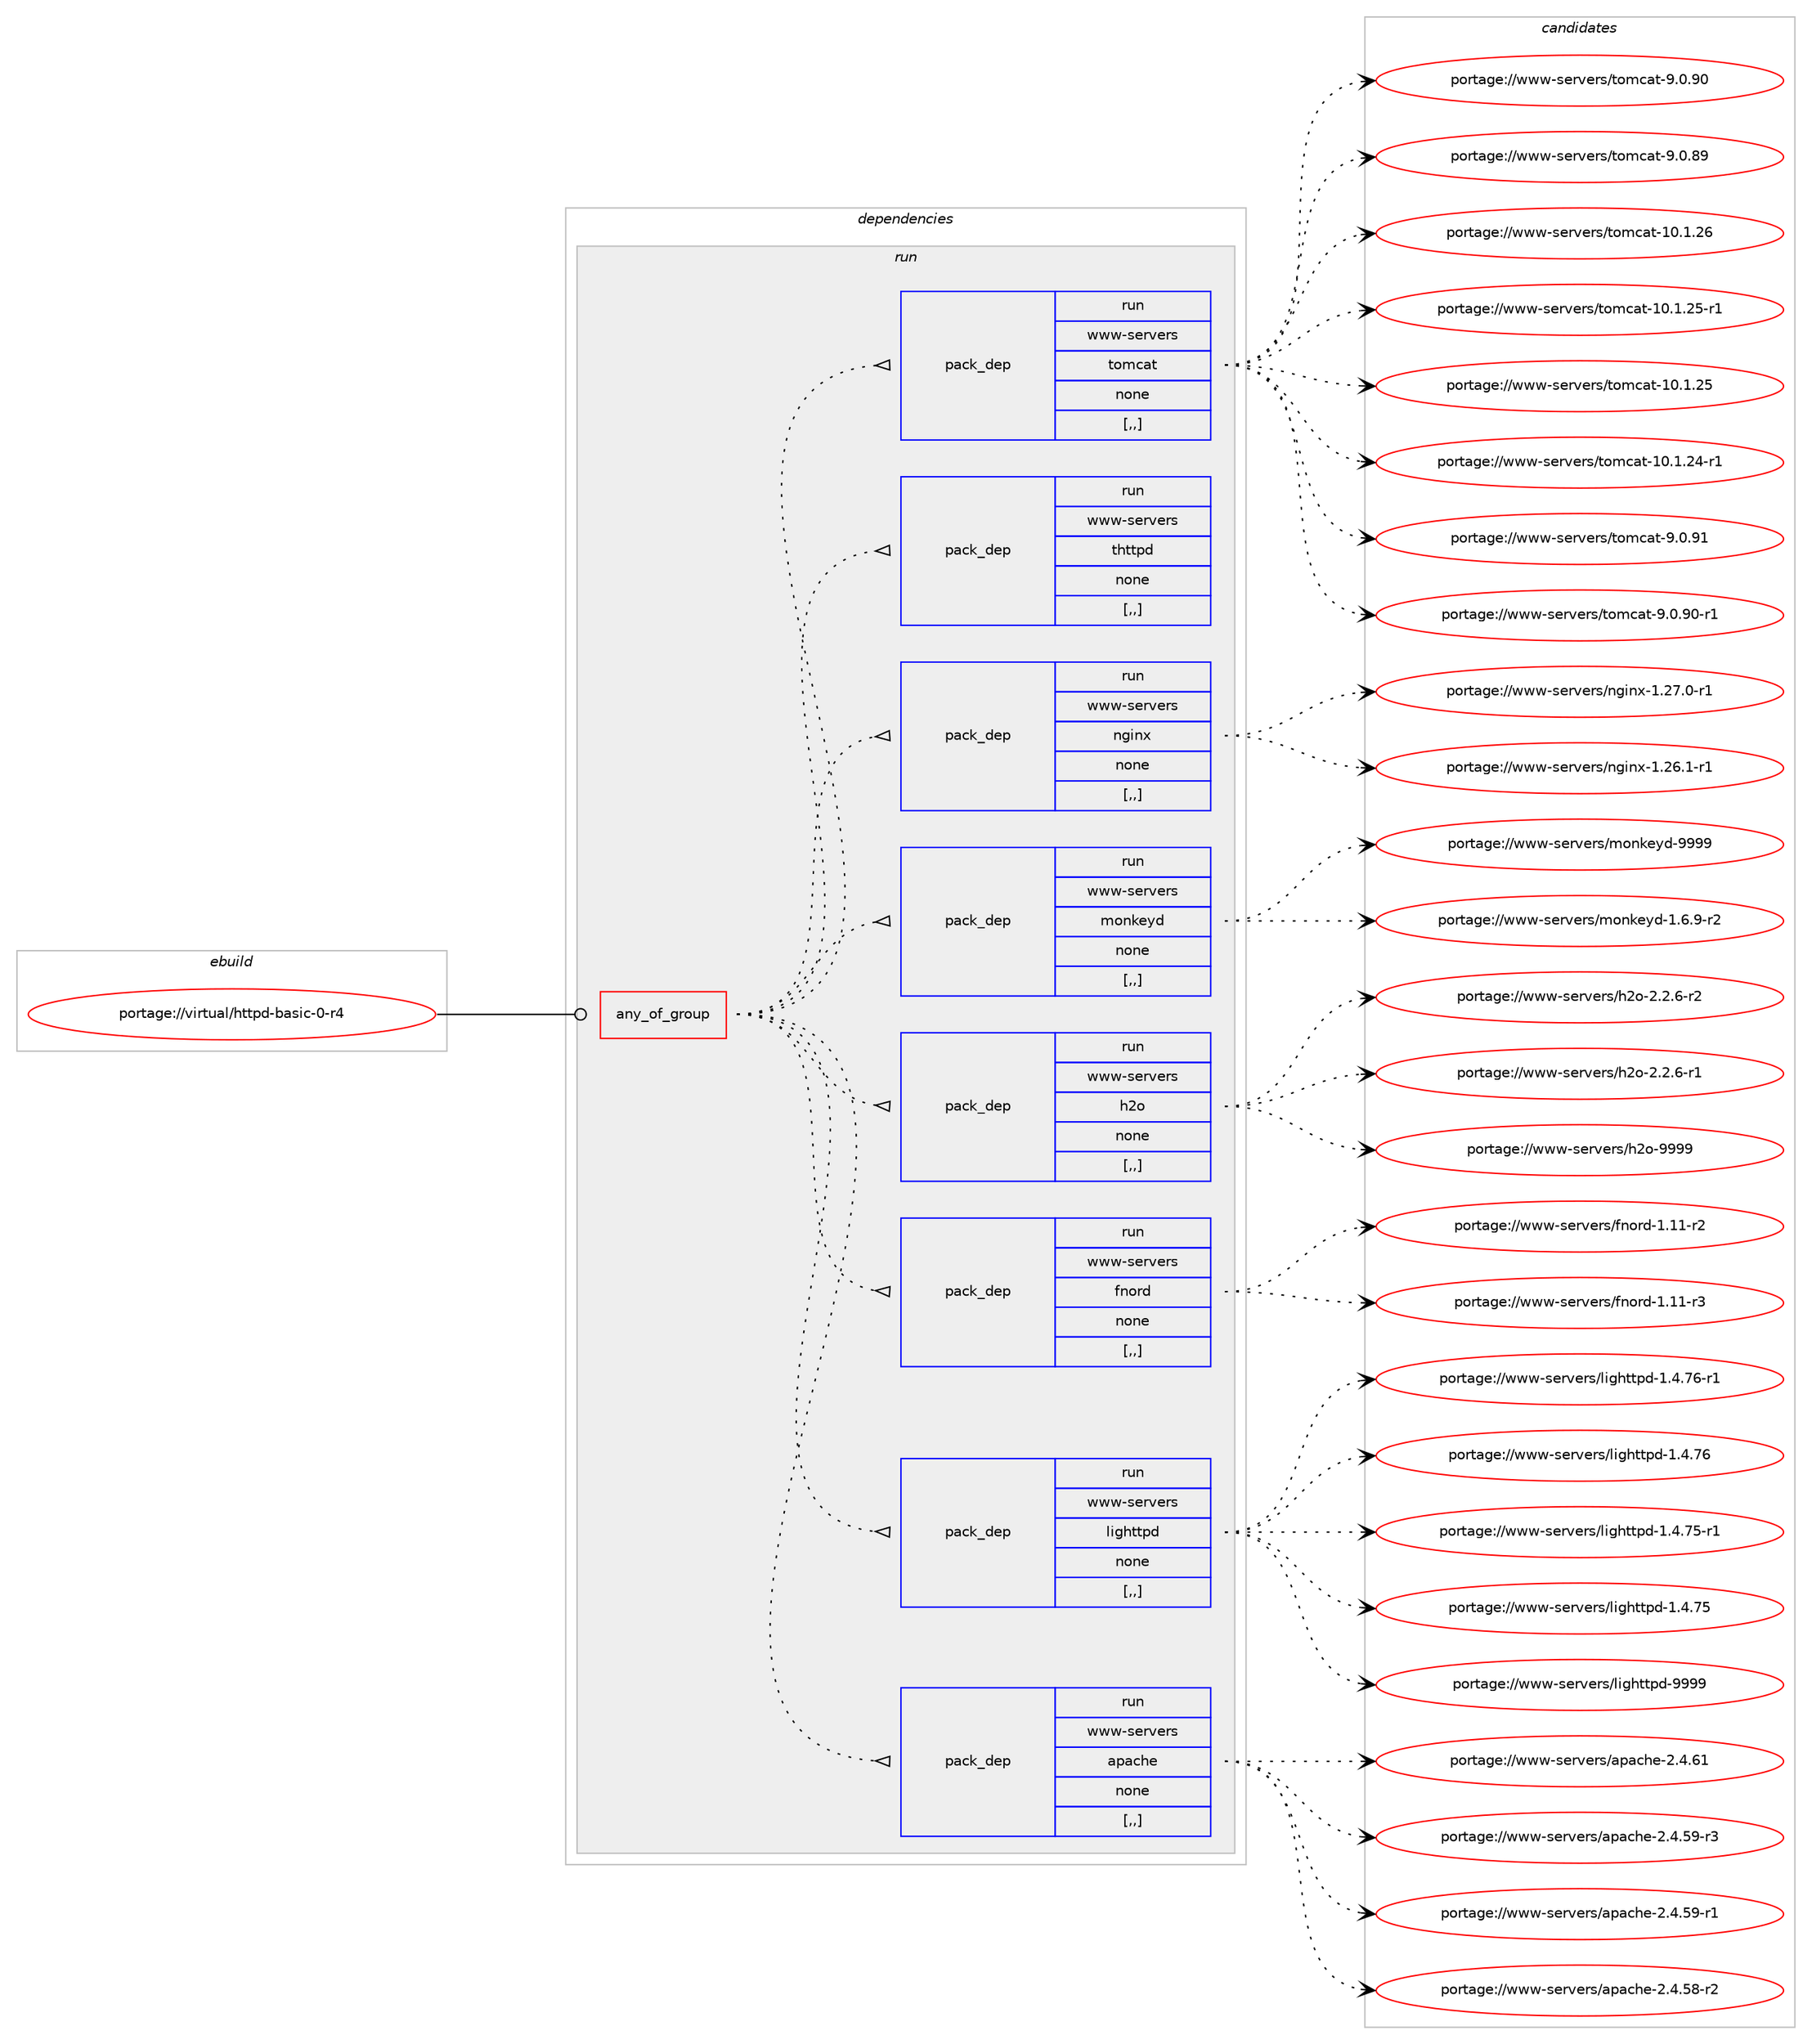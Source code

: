 digraph prolog {

# *************
# Graph options
# *************

newrank=true;
concentrate=true;
compound=true;
graph [rankdir=LR,fontname=Helvetica,fontsize=10,ranksep=1.5];#, ranksep=2.5, nodesep=0.2];
edge  [arrowhead=vee];
node  [fontname=Helvetica,fontsize=10];

# **********
# The ebuild
# **********

subgraph cluster_leftcol {
color=gray;
rank=same;
label=<<i>ebuild</i>>;
id [label="portage://virtual/httpd-basic-0-r4", color=red, width=4, href="../virtual/httpd-basic-0-r4.svg"];
}

# ****************
# The dependencies
# ****************

subgraph cluster_midcol {
color=gray;
label=<<i>dependencies</i>>;
subgraph cluster_compile {
fillcolor="#eeeeee";
style=filled;
label=<<i>compile</i>>;
}
subgraph cluster_compileandrun {
fillcolor="#eeeeee";
style=filled;
label=<<i>compile and run</i>>;
}
subgraph cluster_run {
fillcolor="#eeeeee";
style=filled;
label=<<i>run</i>>;
subgraph any2814 {
dependency441938 [label=<<TABLE BORDER="0" CELLBORDER="1" CELLSPACING="0" CELLPADDING="4"><TR><TD CELLPADDING="10">any_of_group</TD></TR></TABLE>>, shape=none, color=red];subgraph pack320689 {
dependency441939 [label=<<TABLE BORDER="0" CELLBORDER="1" CELLSPACING="0" CELLPADDING="4" WIDTH="220"><TR><TD ROWSPAN="6" CELLPADDING="30">pack_dep</TD></TR><TR><TD WIDTH="110">run</TD></TR><TR><TD>www-servers</TD></TR><TR><TD>apache</TD></TR><TR><TD>none</TD></TR><TR><TD>[,,]</TD></TR></TABLE>>, shape=none, color=blue];
}
dependency441938:e -> dependency441939:w [weight=20,style="dotted",arrowhead="oinv"];
subgraph pack320690 {
dependency441940 [label=<<TABLE BORDER="0" CELLBORDER="1" CELLSPACING="0" CELLPADDING="4" WIDTH="220"><TR><TD ROWSPAN="6" CELLPADDING="30">pack_dep</TD></TR><TR><TD WIDTH="110">run</TD></TR><TR><TD>www-servers</TD></TR><TR><TD>lighttpd</TD></TR><TR><TD>none</TD></TR><TR><TD>[,,]</TD></TR></TABLE>>, shape=none, color=blue];
}
dependency441938:e -> dependency441940:w [weight=20,style="dotted",arrowhead="oinv"];
subgraph pack320691 {
dependency441941 [label=<<TABLE BORDER="0" CELLBORDER="1" CELLSPACING="0" CELLPADDING="4" WIDTH="220"><TR><TD ROWSPAN="6" CELLPADDING="30">pack_dep</TD></TR><TR><TD WIDTH="110">run</TD></TR><TR><TD>www-servers</TD></TR><TR><TD>fnord</TD></TR><TR><TD>none</TD></TR><TR><TD>[,,]</TD></TR></TABLE>>, shape=none, color=blue];
}
dependency441938:e -> dependency441941:w [weight=20,style="dotted",arrowhead="oinv"];
subgraph pack320692 {
dependency441942 [label=<<TABLE BORDER="0" CELLBORDER="1" CELLSPACING="0" CELLPADDING="4" WIDTH="220"><TR><TD ROWSPAN="6" CELLPADDING="30">pack_dep</TD></TR><TR><TD WIDTH="110">run</TD></TR><TR><TD>www-servers</TD></TR><TR><TD>h2o</TD></TR><TR><TD>none</TD></TR><TR><TD>[,,]</TD></TR></TABLE>>, shape=none, color=blue];
}
dependency441938:e -> dependency441942:w [weight=20,style="dotted",arrowhead="oinv"];
subgraph pack320693 {
dependency441943 [label=<<TABLE BORDER="0" CELLBORDER="1" CELLSPACING="0" CELLPADDING="4" WIDTH="220"><TR><TD ROWSPAN="6" CELLPADDING="30">pack_dep</TD></TR><TR><TD WIDTH="110">run</TD></TR><TR><TD>www-servers</TD></TR><TR><TD>monkeyd</TD></TR><TR><TD>none</TD></TR><TR><TD>[,,]</TD></TR></TABLE>>, shape=none, color=blue];
}
dependency441938:e -> dependency441943:w [weight=20,style="dotted",arrowhead="oinv"];
subgraph pack320694 {
dependency441944 [label=<<TABLE BORDER="0" CELLBORDER="1" CELLSPACING="0" CELLPADDING="4" WIDTH="220"><TR><TD ROWSPAN="6" CELLPADDING="30">pack_dep</TD></TR><TR><TD WIDTH="110">run</TD></TR><TR><TD>www-servers</TD></TR><TR><TD>nginx</TD></TR><TR><TD>none</TD></TR><TR><TD>[,,]</TD></TR></TABLE>>, shape=none, color=blue];
}
dependency441938:e -> dependency441944:w [weight=20,style="dotted",arrowhead="oinv"];
subgraph pack320695 {
dependency441945 [label=<<TABLE BORDER="0" CELLBORDER="1" CELLSPACING="0" CELLPADDING="4" WIDTH="220"><TR><TD ROWSPAN="6" CELLPADDING="30">pack_dep</TD></TR><TR><TD WIDTH="110">run</TD></TR><TR><TD>www-servers</TD></TR><TR><TD>thttpd</TD></TR><TR><TD>none</TD></TR><TR><TD>[,,]</TD></TR></TABLE>>, shape=none, color=blue];
}
dependency441938:e -> dependency441945:w [weight=20,style="dotted",arrowhead="oinv"];
subgraph pack320696 {
dependency441946 [label=<<TABLE BORDER="0" CELLBORDER="1" CELLSPACING="0" CELLPADDING="4" WIDTH="220"><TR><TD ROWSPAN="6" CELLPADDING="30">pack_dep</TD></TR><TR><TD WIDTH="110">run</TD></TR><TR><TD>www-servers</TD></TR><TR><TD>tomcat</TD></TR><TR><TD>none</TD></TR><TR><TD>[,,]</TD></TR></TABLE>>, shape=none, color=blue];
}
dependency441938:e -> dependency441946:w [weight=20,style="dotted",arrowhead="oinv"];
}
id:e -> dependency441938:w [weight=20,style="solid",arrowhead="odot"];
}
}

# **************
# The candidates
# **************

subgraph cluster_choices {
rank=same;
color=gray;
label=<<i>candidates</i>>;

subgraph choice320689 {
color=black;
nodesep=1;
choice119119119451151011141181011141154797112979910410145504652465449 [label="portage://www-servers/apache-2.4.61", color=red, width=4,href="../www-servers/apache-2.4.61.svg"];
choice1191191194511510111411810111411547971129799104101455046524653574511451 [label="portage://www-servers/apache-2.4.59-r3", color=red, width=4,href="../www-servers/apache-2.4.59-r3.svg"];
choice1191191194511510111411810111411547971129799104101455046524653574511449 [label="portage://www-servers/apache-2.4.59-r1", color=red, width=4,href="../www-servers/apache-2.4.59-r1.svg"];
choice1191191194511510111411810111411547971129799104101455046524653564511450 [label="portage://www-servers/apache-2.4.58-r2", color=red, width=4,href="../www-servers/apache-2.4.58-r2.svg"];
dependency441939:e -> choice119119119451151011141181011141154797112979910410145504652465449:w [style=dotted,weight="100"];
dependency441939:e -> choice1191191194511510111411810111411547971129799104101455046524653574511451:w [style=dotted,weight="100"];
dependency441939:e -> choice1191191194511510111411810111411547971129799104101455046524653574511449:w [style=dotted,weight="100"];
dependency441939:e -> choice1191191194511510111411810111411547971129799104101455046524653564511450:w [style=dotted,weight="100"];
}
subgraph choice320690 {
color=black;
nodesep=1;
choice11911911945115101114118101114115471081051031041161161121004557575757 [label="portage://www-servers/lighttpd-9999", color=red, width=4,href="../www-servers/lighttpd-9999.svg"];
choice1191191194511510111411810111411547108105103104116116112100454946524655544511449 [label="portage://www-servers/lighttpd-1.4.76-r1", color=red, width=4,href="../www-servers/lighttpd-1.4.76-r1.svg"];
choice119119119451151011141181011141154710810510310411611611210045494652465554 [label="portage://www-servers/lighttpd-1.4.76", color=red, width=4,href="../www-servers/lighttpd-1.4.76.svg"];
choice1191191194511510111411810111411547108105103104116116112100454946524655534511449 [label="portage://www-servers/lighttpd-1.4.75-r1", color=red, width=4,href="../www-servers/lighttpd-1.4.75-r1.svg"];
choice119119119451151011141181011141154710810510310411611611210045494652465553 [label="portage://www-servers/lighttpd-1.4.75", color=red, width=4,href="../www-servers/lighttpd-1.4.75.svg"];
dependency441940:e -> choice11911911945115101114118101114115471081051031041161161121004557575757:w [style=dotted,weight="100"];
dependency441940:e -> choice1191191194511510111411810111411547108105103104116116112100454946524655544511449:w [style=dotted,weight="100"];
dependency441940:e -> choice119119119451151011141181011141154710810510310411611611210045494652465554:w [style=dotted,weight="100"];
dependency441940:e -> choice1191191194511510111411810111411547108105103104116116112100454946524655534511449:w [style=dotted,weight="100"];
dependency441940:e -> choice119119119451151011141181011141154710810510310411611611210045494652465553:w [style=dotted,weight="100"];
}
subgraph choice320691 {
color=black;
nodesep=1;
choice119119119451151011141181011141154710211011111410045494649494511451 [label="portage://www-servers/fnord-1.11-r3", color=red, width=4,href="../www-servers/fnord-1.11-r3.svg"];
choice119119119451151011141181011141154710211011111410045494649494511450 [label="portage://www-servers/fnord-1.11-r2", color=red, width=4,href="../www-servers/fnord-1.11-r2.svg"];
dependency441941:e -> choice119119119451151011141181011141154710211011111410045494649494511451:w [style=dotted,weight="100"];
dependency441941:e -> choice119119119451151011141181011141154710211011111410045494649494511450:w [style=dotted,weight="100"];
}
subgraph choice320692 {
color=black;
nodesep=1;
choice1191191194511510111411810111411547104501114557575757 [label="portage://www-servers/h2o-9999", color=red, width=4,href="../www-servers/h2o-9999.svg"];
choice1191191194511510111411810111411547104501114550465046544511450 [label="portage://www-servers/h2o-2.2.6-r2", color=red, width=4,href="../www-servers/h2o-2.2.6-r2.svg"];
choice1191191194511510111411810111411547104501114550465046544511449 [label="portage://www-servers/h2o-2.2.6-r1", color=red, width=4,href="../www-servers/h2o-2.2.6-r1.svg"];
dependency441942:e -> choice1191191194511510111411810111411547104501114557575757:w [style=dotted,weight="100"];
dependency441942:e -> choice1191191194511510111411810111411547104501114550465046544511450:w [style=dotted,weight="100"];
dependency441942:e -> choice1191191194511510111411810111411547104501114550465046544511449:w [style=dotted,weight="100"];
}
subgraph choice320693 {
color=black;
nodesep=1;
choice11911911945115101114118101114115471091111101071011211004557575757 [label="portage://www-servers/monkeyd-9999", color=red, width=4,href="../www-servers/monkeyd-9999.svg"];
choice11911911945115101114118101114115471091111101071011211004549465446574511450 [label="portage://www-servers/monkeyd-1.6.9-r2", color=red, width=4,href="../www-servers/monkeyd-1.6.9-r2.svg"];
dependency441943:e -> choice11911911945115101114118101114115471091111101071011211004557575757:w [style=dotted,weight="100"];
dependency441943:e -> choice11911911945115101114118101114115471091111101071011211004549465446574511450:w [style=dotted,weight="100"];
}
subgraph choice320694 {
color=black;
nodesep=1;
choice1191191194511510111411810111411547110103105110120454946505546484511449 [label="portage://www-servers/nginx-1.27.0-r1", color=red, width=4,href="../www-servers/nginx-1.27.0-r1.svg"];
choice1191191194511510111411810111411547110103105110120454946505446494511449 [label="portage://www-servers/nginx-1.26.1-r1", color=red, width=4,href="../www-servers/nginx-1.26.1-r1.svg"];
dependency441944:e -> choice1191191194511510111411810111411547110103105110120454946505546484511449:w [style=dotted,weight="100"];
dependency441944:e -> choice1191191194511510111411810111411547110103105110120454946505446494511449:w [style=dotted,weight="100"];
}
subgraph choice320695 {
color=black;
nodesep=1;
}
subgraph choice320696 {
color=black;
nodesep=1;
choice119119119451151011141181011141154711611110999971164549484649465054 [label="portage://www-servers/tomcat-10.1.26", color=red, width=4,href="../www-servers/tomcat-10.1.26.svg"];
choice1191191194511510111411810111411547116111109999711645494846494650534511449 [label="portage://www-servers/tomcat-10.1.25-r1", color=red, width=4,href="../www-servers/tomcat-10.1.25-r1.svg"];
choice119119119451151011141181011141154711611110999971164549484649465053 [label="portage://www-servers/tomcat-10.1.25", color=red, width=4,href="../www-servers/tomcat-10.1.25.svg"];
choice1191191194511510111411810111411547116111109999711645494846494650524511449 [label="portage://www-servers/tomcat-10.1.24-r1", color=red, width=4,href="../www-servers/tomcat-10.1.24-r1.svg"];
choice1191191194511510111411810111411547116111109999711645574648465749 [label="portage://www-servers/tomcat-9.0.91", color=red, width=4,href="../www-servers/tomcat-9.0.91.svg"];
choice11911911945115101114118101114115471161111099997116455746484657484511449 [label="portage://www-servers/tomcat-9.0.90-r1", color=red, width=4,href="../www-servers/tomcat-9.0.90-r1.svg"];
choice1191191194511510111411810111411547116111109999711645574648465748 [label="portage://www-servers/tomcat-9.0.90", color=red, width=4,href="../www-servers/tomcat-9.0.90.svg"];
choice1191191194511510111411810111411547116111109999711645574648465657 [label="portage://www-servers/tomcat-9.0.89", color=red, width=4,href="../www-servers/tomcat-9.0.89.svg"];
dependency441946:e -> choice119119119451151011141181011141154711611110999971164549484649465054:w [style=dotted,weight="100"];
dependency441946:e -> choice1191191194511510111411810111411547116111109999711645494846494650534511449:w [style=dotted,weight="100"];
dependency441946:e -> choice119119119451151011141181011141154711611110999971164549484649465053:w [style=dotted,weight="100"];
dependency441946:e -> choice1191191194511510111411810111411547116111109999711645494846494650524511449:w [style=dotted,weight="100"];
dependency441946:e -> choice1191191194511510111411810111411547116111109999711645574648465749:w [style=dotted,weight="100"];
dependency441946:e -> choice11911911945115101114118101114115471161111099997116455746484657484511449:w [style=dotted,weight="100"];
dependency441946:e -> choice1191191194511510111411810111411547116111109999711645574648465748:w [style=dotted,weight="100"];
dependency441946:e -> choice1191191194511510111411810111411547116111109999711645574648465657:w [style=dotted,weight="100"];
}
}

}
